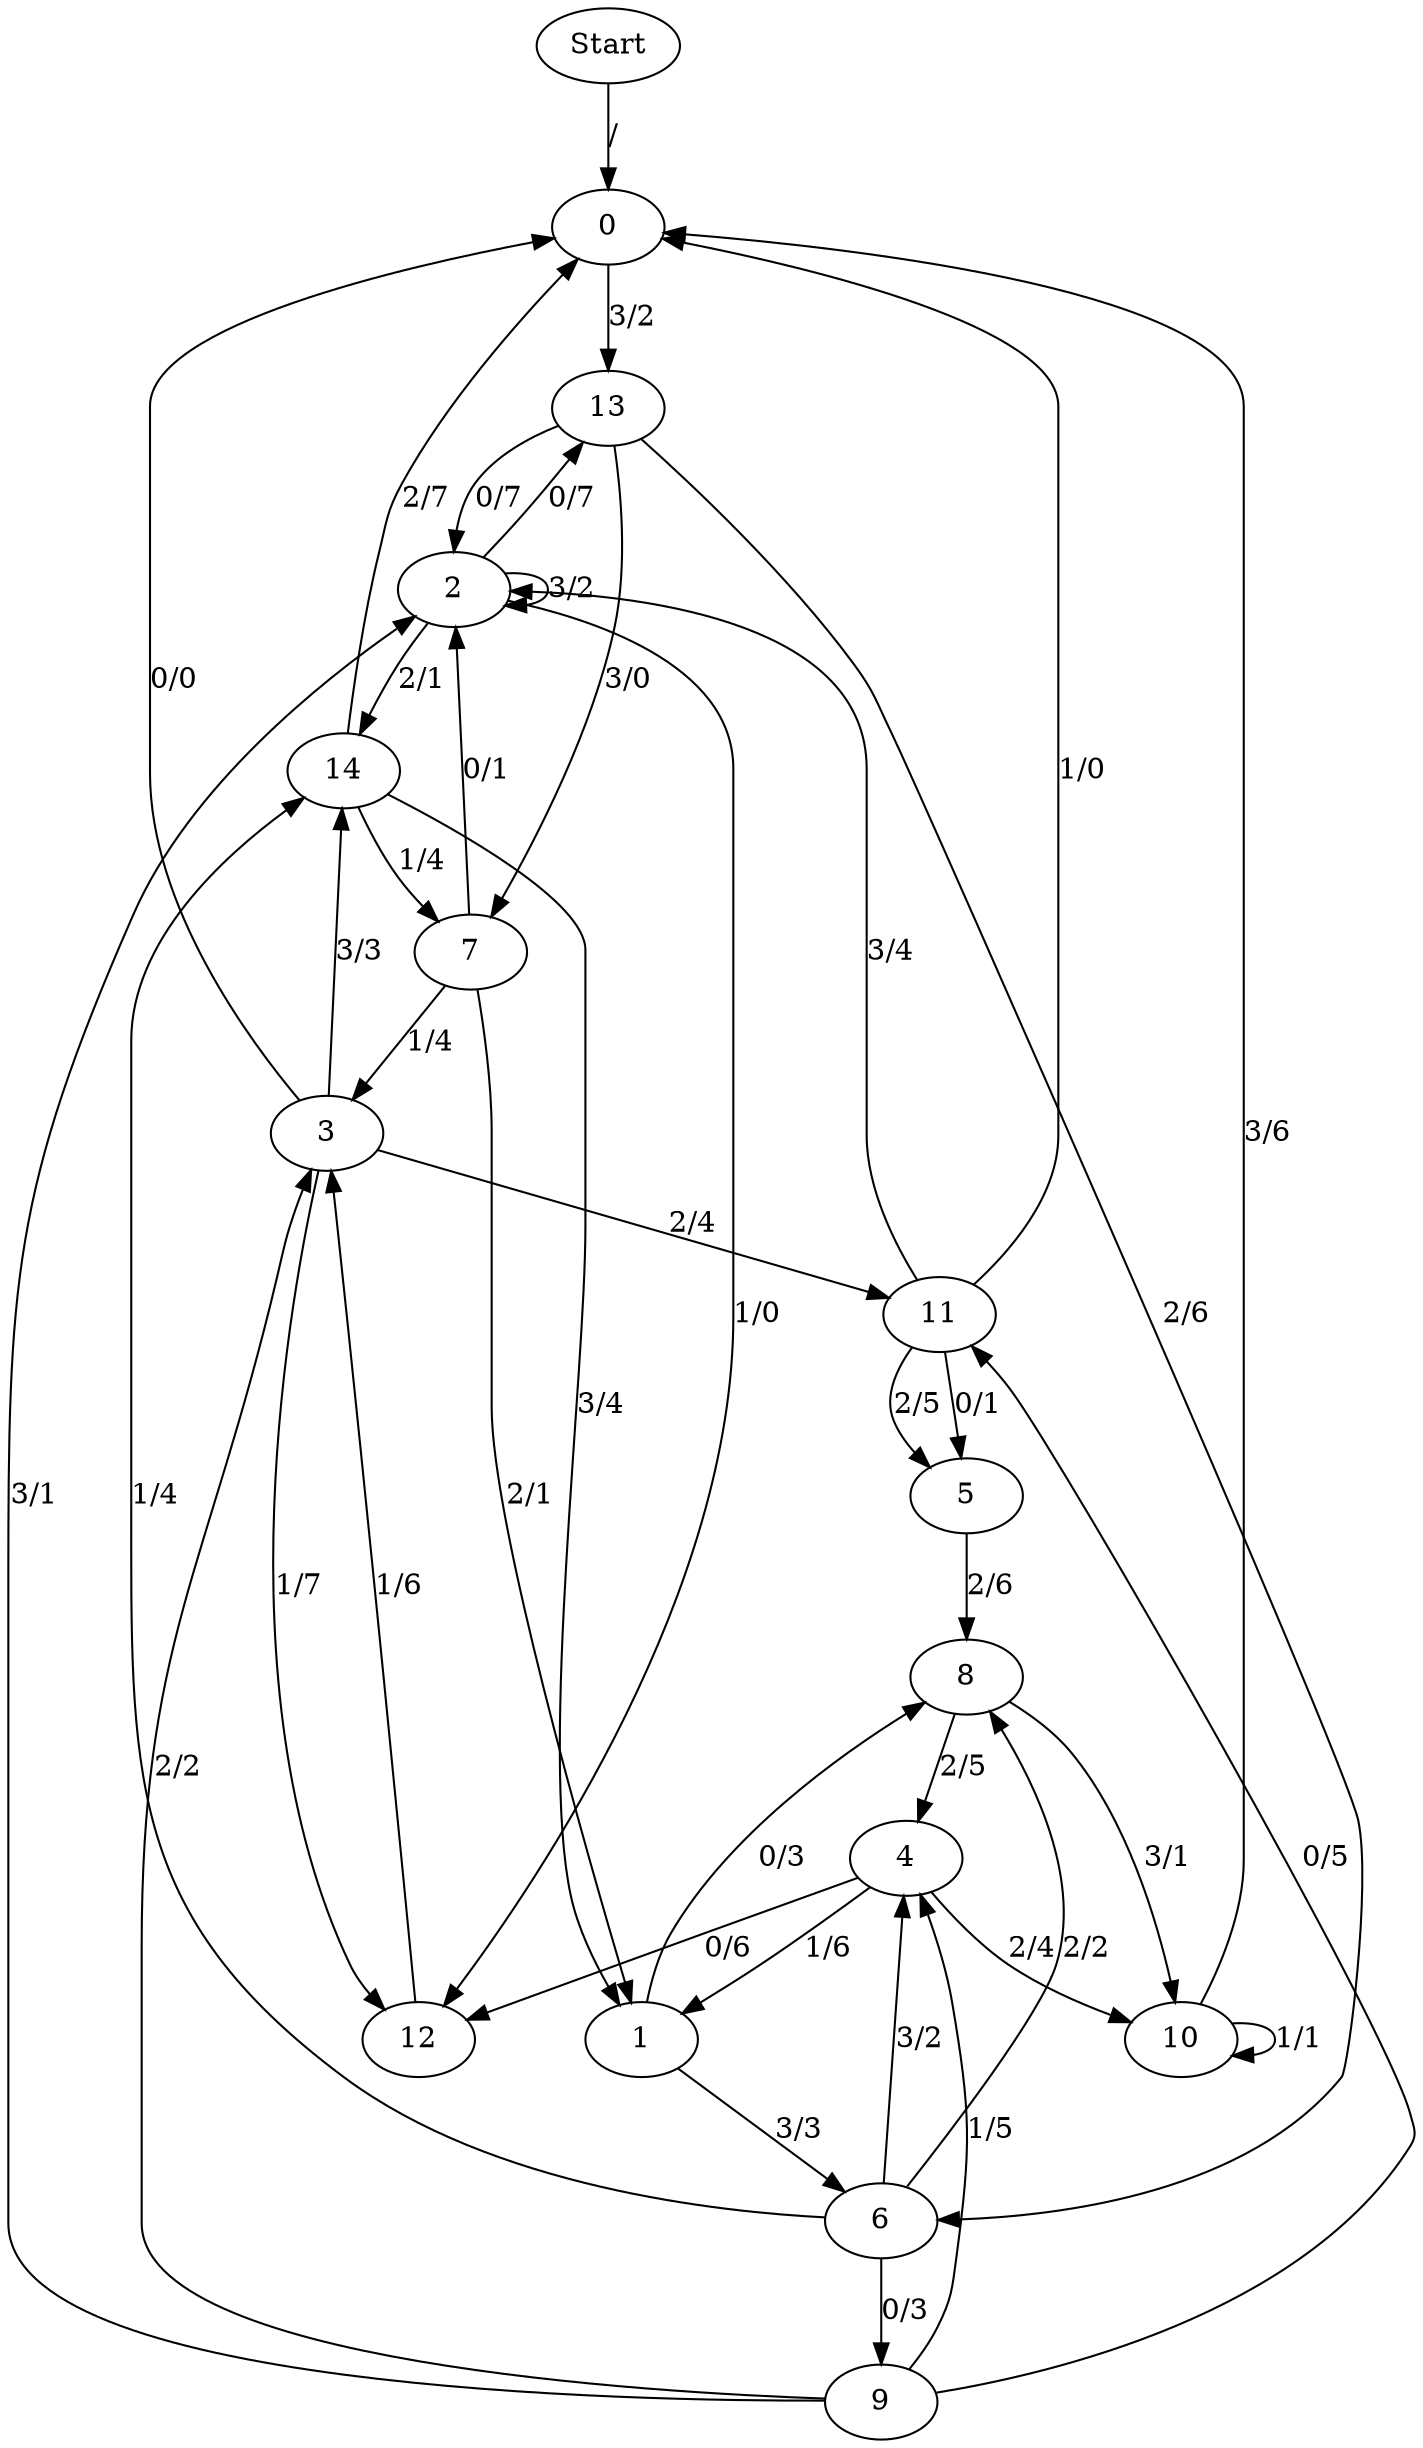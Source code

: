 digraph {
	Start -> 0 [label="/"]
	0 -> 13 [label="3/2"]
	11 -> 5 [label="2/5"]
	11 -> 2 [label="3/4"]
	11 -> 5 [label="0/1"]
	11 -> 0 [label="1/0"]
	5 -> 8 [label="2/6"]
	8 -> 4 [label="2/5"]
	8 -> 10 [label="3/1"]
	4 -> 1 [label="1/6"]
	4 -> 10 [label="2/4"]
	4 -> 12 [label="0/6"]
	10 -> 10 [label="1/1"]
	10 -> 0 [label="3/6"]
	1 -> 6 [label="3/3"]
	1 -> 8 [label="0/3"]
	6 -> 8 [label="2/2"]
	6 -> 4 [label="3/2"]
	6 -> 9 [label="0/3"]
	6 -> 14 [label="1/4"]
	9 -> 2 [label="3/1"]
	9 -> 11 [label="0/5"]
	9 -> 4 [label="1/5"]
	9 -> 3 [label="2/2"]
	3 -> 0 [label="0/0"]
	3 -> 12 [label="1/7"]
	3 -> 11 [label="2/4"]
	3 -> 14 [label="3/3"]
	13 -> 6 [label="2/6"]
	13 -> 7 [label="3/0"]
	13 -> 2 [label="0/7"]
	7 -> 1 [label="2/1"]
	7 -> 2 [label="0/1"]
	7 -> 3 [label="1/4"]
	2 -> 14 [label="2/1"]
	2 -> 2 [label="3/2"]
	2 -> 13 [label="0/7"]
	2 -> 12 [label="1/0"]
	14 -> 7 [label="1/4"]
	14 -> 0 [label="2/7"]
	14 -> 1 [label="3/4"]
	12 -> 3 [label="1/6"]
}